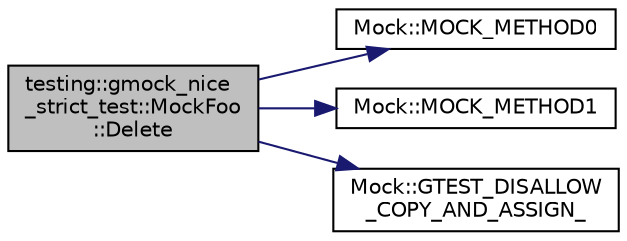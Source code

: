 digraph "testing::gmock_nice_strict_test::MockFoo::Delete"
{
  edge [fontname="Helvetica",fontsize="10",labelfontname="Helvetica",labelfontsize="10"];
  node [fontname="Helvetica",fontsize="10",shape=record];
  rankdir="LR";
  Node2 [label="testing::gmock_nice\l_strict_test::MockFoo\l::Delete",height=0.2,width=0.4,color="black", fillcolor="grey75", style="filled", fontcolor="black"];
  Node2 -> Node3 [color="midnightblue",fontsize="10",style="solid",fontname="Helvetica"];
  Node3 [label="Mock::MOCK_METHOD0",height=0.2,width=0.4,color="black", fillcolor="white", style="filled",URL="$d8/d46/class_mock.html#ae710f23cafb1a2f17772e8805d6312d2"];
  Node2 -> Node4 [color="midnightblue",fontsize="10",style="solid",fontname="Helvetica"];
  Node4 [label="Mock::MOCK_METHOD1",height=0.2,width=0.4,color="black", fillcolor="white", style="filled",URL="$d8/d46/class_mock.html#ada59eea6991953353f332e3ea1e74444"];
  Node2 -> Node5 [color="midnightblue",fontsize="10",style="solid",fontname="Helvetica"];
  Node5 [label="Mock::GTEST_DISALLOW\l_COPY_AND_ASSIGN_",height=0.2,width=0.4,color="black", fillcolor="white", style="filled",URL="$d8/d46/class_mock.html#ab2c98b882136d91790d21e9299629662"];
}
